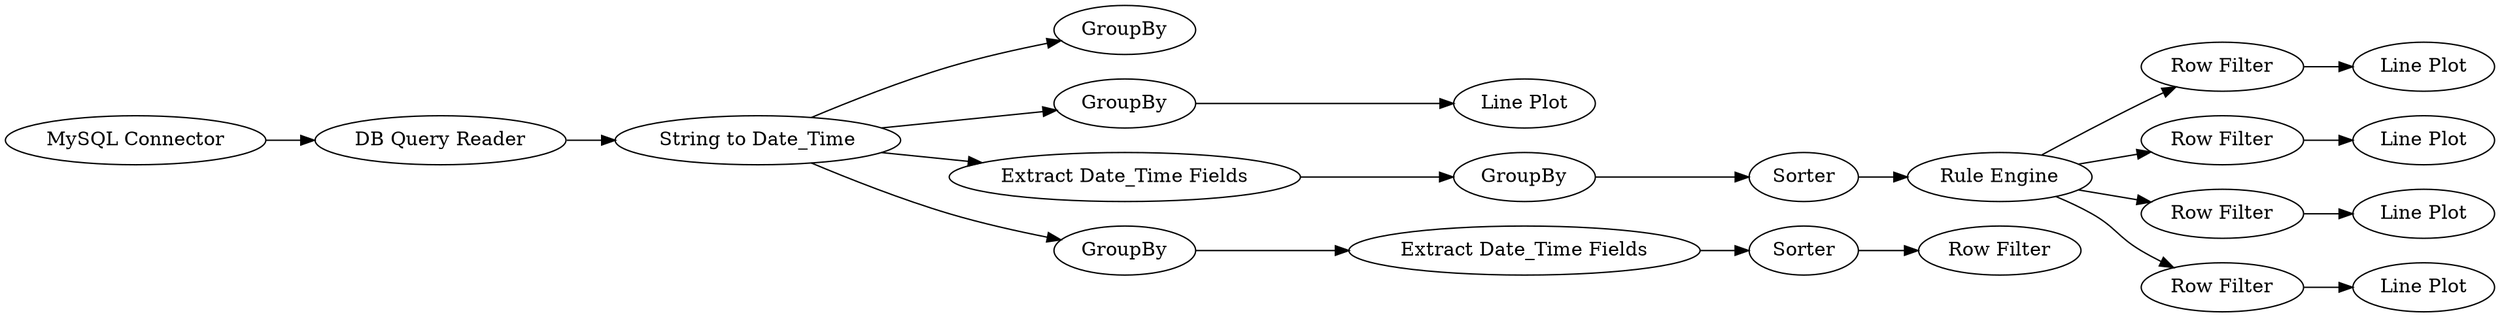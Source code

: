 digraph {
	"5730186365133922209_2" [label="DB Query Reader"]
	"5730186365133922209_20" [label=GroupBy]
	"5730186365133922209_3" [label="MySQL Connector"]
	"5730186365133922209_7" [label=Sorter]
	"5730186365133922209_24" [label="Extract Date_Time Fields"]
	"5730186365133922209_8" [label="Rule Engine"]
	"5730186365133922209_4" [label="String to Date_Time"]
	"5730186365133922209_6" [label=GroupBy]
	"5730186365133922209_17" [label="Line Plot"]
	"5730186365133922209_18" [label="Line Plot"]
	"5730186365133922209_12" [label="Line Plot"]
	"5730186365133922209_11" [label=GroupBy]
	"5730186365133922209_19" [label="Line Plot"]
	"5730186365133922209_14" [label="Row Filter"]
	"5730186365133922209_16" [label="Row Filter"]
	"5730186365133922209_22" [label=Sorter]
	"5730186365133922209_5" [label="Extract Date_Time Fields"]
	"5730186365133922209_21" [label=GroupBy]
	"5730186365133922209_13" [label="Row Filter"]
	"5730186365133922209_25" [label="Row Filter"]
	"5730186365133922209_9" [label="Line Plot"]
	"5730186365133922209_15" [label="Row Filter"]
	"5730186365133922209_15" -> "5730186365133922209_18"
	"5730186365133922209_4" -> "5730186365133922209_20"
	"5730186365133922209_6" -> "5730186365133922209_7"
	"5730186365133922209_13" -> "5730186365133922209_9"
	"5730186365133922209_2" -> "5730186365133922209_4"
	"5730186365133922209_4" -> "5730186365133922209_21"
	"5730186365133922209_8" -> "5730186365133922209_13"
	"5730186365133922209_8" -> "5730186365133922209_15"
	"5730186365133922209_21" -> "5730186365133922209_24"
	"5730186365133922209_11" -> "5730186365133922209_12"
	"5730186365133922209_8" -> "5730186365133922209_16"
	"5730186365133922209_4" -> "5730186365133922209_5"
	"5730186365133922209_4" -> "5730186365133922209_11"
	"5730186365133922209_5" -> "5730186365133922209_6"
	"5730186365133922209_16" -> "5730186365133922209_19"
	"5730186365133922209_22" -> "5730186365133922209_25"
	"5730186365133922209_3" -> "5730186365133922209_2"
	"5730186365133922209_14" -> "5730186365133922209_17"
	"5730186365133922209_7" -> "5730186365133922209_8"
	"5730186365133922209_8" -> "5730186365133922209_14"
	"5730186365133922209_24" -> "5730186365133922209_22"
	rankdir=LR
}
